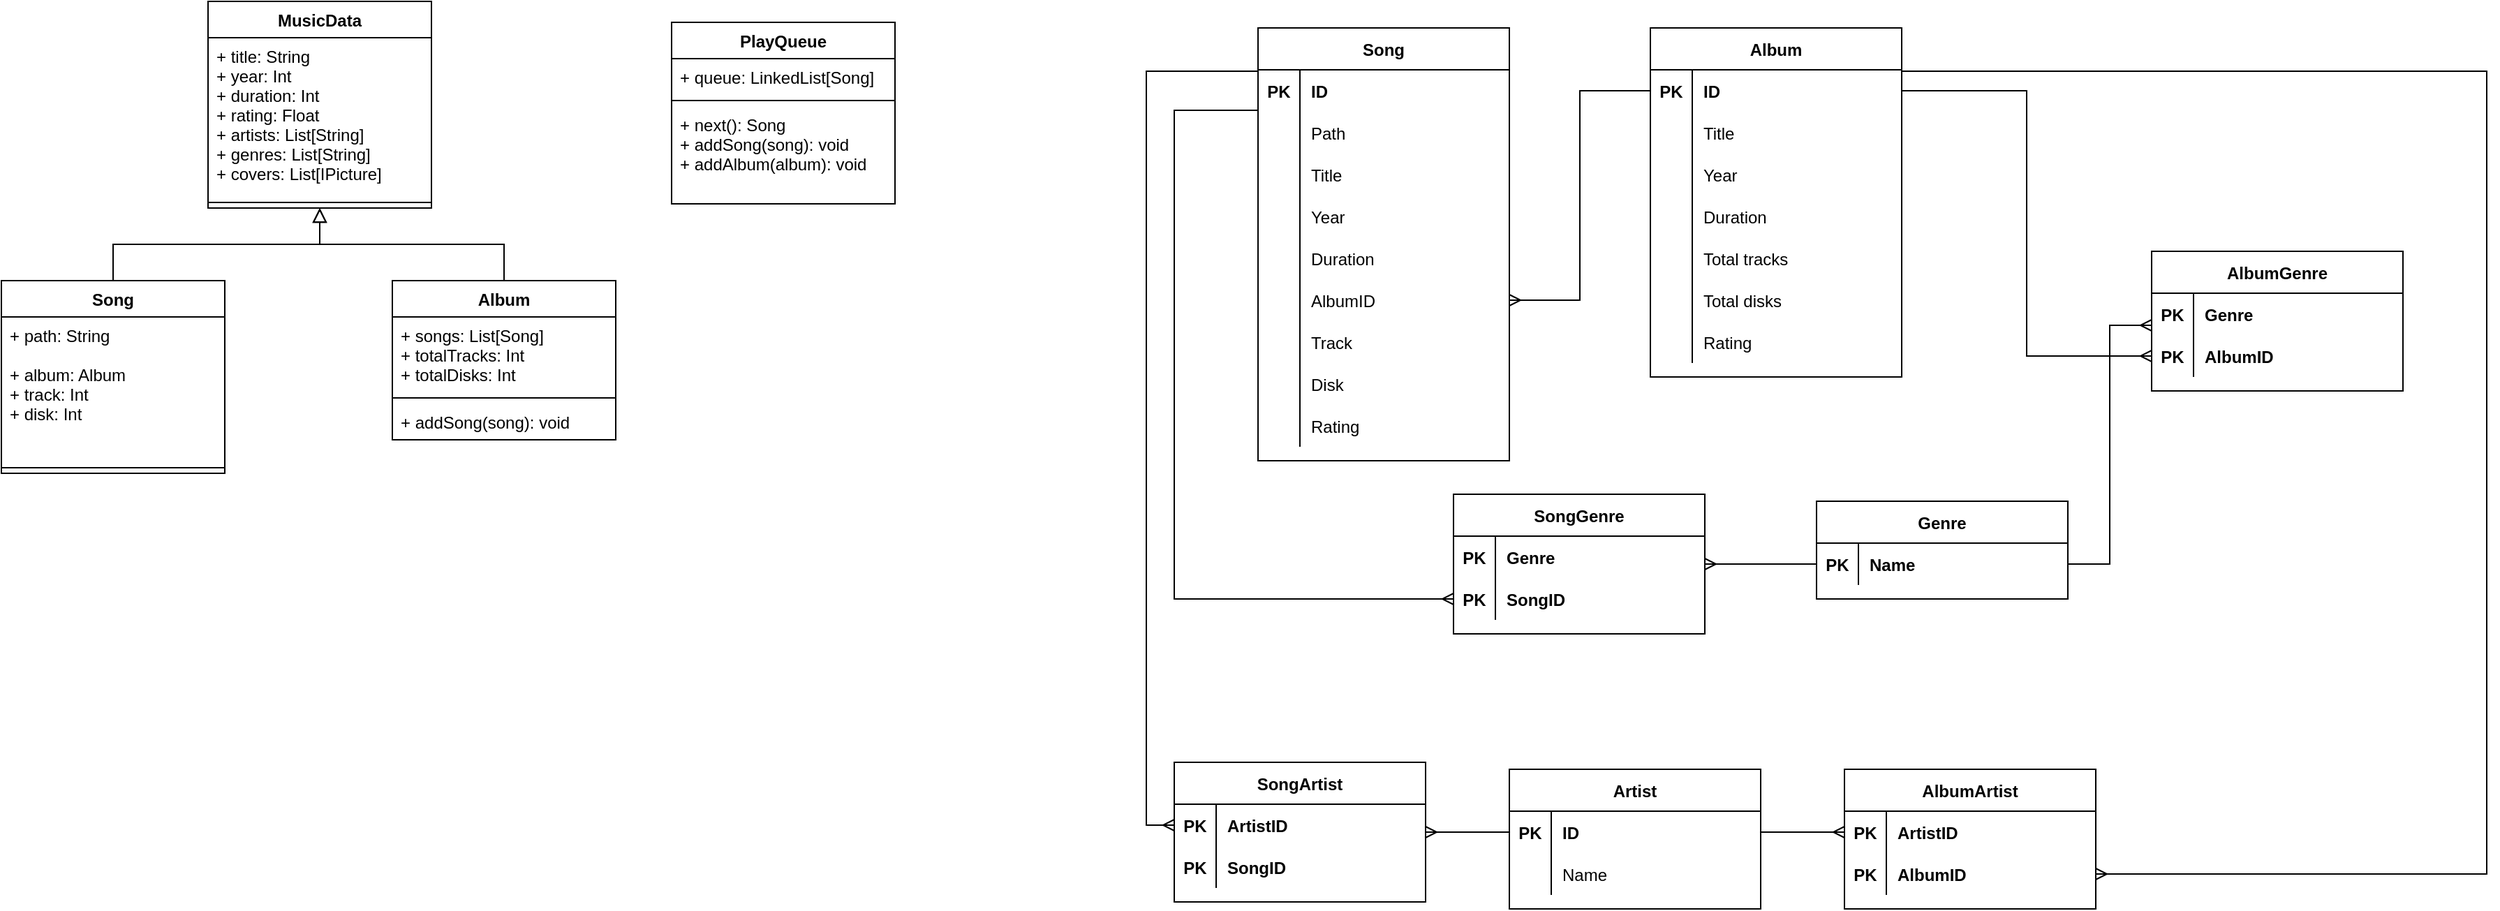 <mxfile version="14.1.2" type="device"><diagram id="M-5K6N8EwZZjR5BFxg5r" name="Page-1"><mxGraphModel dx="1038" dy="548" grid="1" gridSize="10" guides="1" tooltips="1" connect="1" arrows="1" fold="1" page="1" pageScale="1" pageWidth="827" pageHeight="1169" math="0" shadow="0"><root><mxCell id="0"/><mxCell id="1" parent="0"/><mxCell id="J_mb1UFaiDrBlGo9DqIq-51" style="edgeStyle=orthogonalEdgeStyle;rounded=0;orthogonalLoop=1;jettySize=auto;html=1;entryX=0.5;entryY=1;entryDx=0;entryDy=0;startSize=8;endArrow=block;endFill=0;endSize=8;strokeWidth=1;" parent="1" source="J_mb1UFaiDrBlGo9DqIq-1" target="J_mb1UFaiDrBlGo9DqIq-48" edge="1"><mxGeometry relative="1" as="geometry"/></mxCell><mxCell id="J_mb1UFaiDrBlGo9DqIq-52" style="edgeStyle=orthogonalEdgeStyle;rounded=0;orthogonalLoop=1;jettySize=auto;html=1;entryX=0.5;entryY=1;entryDx=0;entryDy=0;startSize=8;endArrow=block;endFill=0;endSize=8;strokeWidth=1;exitX=0.5;exitY=0;exitDx=0;exitDy=0;" parent="1" source="J_mb1UFaiDrBlGo9DqIq-44" target="J_mb1UFaiDrBlGo9DqIq-48" edge="1"><mxGeometry relative="1" as="geometry"/></mxCell><mxCell id="J_mb1UFaiDrBlGo9DqIq-48" value="MusicData" style="swimlane;fontStyle=1;align=center;verticalAlign=top;childLayout=stackLayout;horizontal=1;startSize=26;horizontalStack=0;resizeParent=1;resizeParentMax=0;resizeLast=0;collapsible=1;marginBottom=0;" parent="1" vertex="1"><mxGeometry x="168" y="10" width="160" height="148" as="geometry"/></mxCell><mxCell id="J_mb1UFaiDrBlGo9DqIq-49" value="+ title: String&#10;+ year: Int&#10;+ duration: Int&#10;+ rating: Float&#10;+ artists: List[String]&#10;+ genres: List[String]&#10;+ covers: List[IPicture]" style="text;strokeColor=none;fillColor=none;align=left;verticalAlign=top;spacingLeft=4;spacingRight=4;overflow=hidden;rotatable=0;points=[[0,0.5],[1,0.5]];portConstraint=eastwest;" parent="J_mb1UFaiDrBlGo9DqIq-48" vertex="1"><mxGeometry y="26" width="160" height="114" as="geometry"/></mxCell><mxCell id="J_mb1UFaiDrBlGo9DqIq-50" value="" style="line;strokeWidth=1;fillColor=none;align=left;verticalAlign=middle;spacingTop=-1;spacingLeft=3;spacingRight=3;rotatable=0;labelPosition=right;points=[];portConstraint=eastwest;" parent="J_mb1UFaiDrBlGo9DqIq-48" vertex="1"><mxGeometry y="140" width="160" height="8" as="geometry"/></mxCell><mxCell id="J_mb1UFaiDrBlGo9DqIq-1" value="Song" style="swimlane;fontStyle=1;align=center;verticalAlign=top;childLayout=stackLayout;horizontal=1;startSize=26;horizontalStack=0;resizeParent=1;resizeParentMax=0;resizeLast=0;collapsible=1;marginBottom=0;" parent="1" vertex="1"><mxGeometry x="20" y="210" width="160" height="138" as="geometry"/></mxCell><mxCell id="J_mb1UFaiDrBlGo9DqIq-2" value="+ path: String&#10;&#10;+ album: Album&#10;+ track: Int&#10;+ disk: Int" style="text;strokeColor=none;fillColor=none;align=left;verticalAlign=top;spacingLeft=4;spacingRight=4;overflow=hidden;rotatable=0;points=[[0,0.5],[1,0.5]];portConstraint=eastwest;" parent="J_mb1UFaiDrBlGo9DqIq-1" vertex="1"><mxGeometry y="26" width="160" height="104" as="geometry"/></mxCell><mxCell id="J_mb1UFaiDrBlGo9DqIq-3" value="" style="line;strokeWidth=1;fillColor=none;align=left;verticalAlign=middle;spacingTop=-1;spacingLeft=3;spacingRight=3;rotatable=0;labelPosition=right;points=[];portConstraint=eastwest;" parent="J_mb1UFaiDrBlGo9DqIq-1" vertex="1"><mxGeometry y="130" width="160" height="8" as="geometry"/></mxCell><mxCell id="J_mb1UFaiDrBlGo9DqIq-44" value="Album" style="swimlane;fontStyle=1;align=center;verticalAlign=top;childLayout=stackLayout;horizontal=1;startSize=26;horizontalStack=0;resizeParent=1;resizeParentMax=0;resizeLast=0;collapsible=1;marginBottom=0;" parent="1" vertex="1"><mxGeometry x="300" y="210" width="160" height="114" as="geometry"><mxRectangle x="298" y="200" width="70" height="26" as="alternateBounds"/></mxGeometry></mxCell><mxCell id="J_mb1UFaiDrBlGo9DqIq-45" value="+ songs: List[Song]&#10;+ totalTracks: Int&#10;+ totalDisks: Int" style="text;strokeColor=none;fillColor=none;align=left;verticalAlign=top;spacingLeft=4;spacingRight=4;overflow=hidden;rotatable=0;points=[[0,0.5],[1,0.5]];portConstraint=eastwest;" parent="J_mb1UFaiDrBlGo9DqIq-44" vertex="1"><mxGeometry y="26" width="160" height="54" as="geometry"/></mxCell><mxCell id="J_mb1UFaiDrBlGo9DqIq-46" value="" style="line;strokeWidth=1;fillColor=none;align=left;verticalAlign=middle;spacingTop=-1;spacingLeft=3;spacingRight=3;rotatable=0;labelPosition=right;points=[];portConstraint=eastwest;" parent="J_mb1UFaiDrBlGo9DqIq-44" vertex="1"><mxGeometry y="80" width="160" height="8" as="geometry"/></mxCell><mxCell id="J_mb1UFaiDrBlGo9DqIq-47" value="+ addSong(song): void" style="text;strokeColor=none;fillColor=none;align=left;verticalAlign=top;spacingLeft=4;spacingRight=4;overflow=hidden;rotatable=0;points=[[0,0.5],[1,0.5]];portConstraint=eastwest;" parent="J_mb1UFaiDrBlGo9DqIq-44" vertex="1"><mxGeometry y="88" width="160" height="26" as="geometry"/></mxCell><mxCell id="PSD-8YN0nownOAz0-olo-1" value="PlayQueue" style="swimlane;fontStyle=1;align=center;verticalAlign=top;childLayout=stackLayout;horizontal=1;startSize=26;horizontalStack=0;resizeParent=1;resizeParentMax=0;resizeLast=0;collapsible=1;marginBottom=0;" parent="1" vertex="1"><mxGeometry x="500" y="25" width="160" height="130" as="geometry"/></mxCell><mxCell id="PSD-8YN0nownOAz0-olo-2" value="+ queue: LinkedList[Song]" style="text;strokeColor=none;fillColor=none;align=left;verticalAlign=top;spacingLeft=4;spacingRight=4;overflow=hidden;rotatable=0;points=[[0,0.5],[1,0.5]];portConstraint=eastwest;" parent="PSD-8YN0nownOAz0-olo-1" vertex="1"><mxGeometry y="26" width="160" height="26" as="geometry"/></mxCell><mxCell id="PSD-8YN0nownOAz0-olo-3" value="" style="line;strokeWidth=1;fillColor=none;align=left;verticalAlign=middle;spacingTop=-1;spacingLeft=3;spacingRight=3;rotatable=0;labelPosition=right;points=[];portConstraint=eastwest;" parent="PSD-8YN0nownOAz0-olo-1" vertex="1"><mxGeometry y="52" width="160" height="8" as="geometry"/></mxCell><mxCell id="PSD-8YN0nownOAz0-olo-4" value="+ next(): Song&#10;+ addSong(song): void&#10;+ addAlbum(album): void" style="text;strokeColor=none;fillColor=none;align=left;verticalAlign=top;spacingLeft=4;spacingRight=4;overflow=hidden;rotatable=0;points=[[0,0.5],[1,0.5]];portConstraint=eastwest;" parent="PSD-8YN0nownOAz0-olo-1" vertex="1"><mxGeometry y="60" width="160" height="70" as="geometry"/></mxCell><mxCell id="5cG-yV8N0I7cjj_1LuSU-1" value="Song" style="shape=table;startSize=30;container=1;collapsible=1;childLayout=tableLayout;fixedRows=1;rowLines=0;fontStyle=1;align=center;resizeLast=1;" parent="1" vertex="1"><mxGeometry x="920" y="29" width="180" height="310" as="geometry"/></mxCell><mxCell id="5cG-yV8N0I7cjj_1LuSU-89" style="shape=partialRectangle;collapsible=0;dropTarget=0;pointerEvents=0;fillColor=none;top=0;left=0;bottom=0;right=0;points=[[0,0.5],[1,0.5]];portConstraint=eastwest;" parent="5cG-yV8N0I7cjj_1LuSU-1" vertex="1"><mxGeometry y="30" width="180" height="30" as="geometry"/></mxCell><mxCell id="5cG-yV8N0I7cjj_1LuSU-90" value="PK" style="shape=partialRectangle;connectable=0;fillColor=none;top=0;left=0;bottom=0;right=0;editable=1;overflow=hidden;fontStyle=1" parent="5cG-yV8N0I7cjj_1LuSU-89" vertex="1"><mxGeometry width="30" height="30" as="geometry"/></mxCell><mxCell id="5cG-yV8N0I7cjj_1LuSU-91" value="ID" style="shape=partialRectangle;connectable=0;fillColor=none;top=0;left=0;bottom=0;right=0;align=left;spacingLeft=6;overflow=hidden;fontStyle=1" parent="5cG-yV8N0I7cjj_1LuSU-89" vertex="1"><mxGeometry x="30" width="150" height="30" as="geometry"/></mxCell><mxCell id="5cG-yV8N0I7cjj_1LuSU-86" style="shape=partialRectangle;collapsible=0;dropTarget=0;pointerEvents=0;fillColor=none;top=0;left=0;bottom=0;right=0;points=[[0,0.5],[1,0.5]];portConstraint=eastwest;" parent="5cG-yV8N0I7cjj_1LuSU-1" vertex="1"><mxGeometry y="60" width="180" height="30" as="geometry"/></mxCell><mxCell id="5cG-yV8N0I7cjj_1LuSU-87" style="shape=partialRectangle;connectable=0;fillColor=none;top=0;left=0;bottom=0;right=0;editable=1;overflow=hidden;" parent="5cG-yV8N0I7cjj_1LuSU-86" vertex="1"><mxGeometry width="30" height="30" as="geometry"/></mxCell><mxCell id="5cG-yV8N0I7cjj_1LuSU-88" value="Path" style="shape=partialRectangle;connectable=0;fillColor=none;top=0;left=0;bottom=0;right=0;align=left;spacingLeft=6;overflow=hidden;" parent="5cG-yV8N0I7cjj_1LuSU-86" vertex="1"><mxGeometry x="30" width="150" height="30" as="geometry"/></mxCell><mxCell id="5cG-yV8N0I7cjj_1LuSU-5" value="" style="shape=partialRectangle;collapsible=0;dropTarget=0;pointerEvents=0;fillColor=none;top=0;left=0;bottom=0;right=0;points=[[0,0.5],[1,0.5]];portConstraint=eastwest;" parent="5cG-yV8N0I7cjj_1LuSU-1" vertex="1"><mxGeometry y="90" width="180" height="30" as="geometry"/></mxCell><mxCell id="5cG-yV8N0I7cjj_1LuSU-6" value="" style="shape=partialRectangle;connectable=0;fillColor=none;top=0;left=0;bottom=0;right=0;editable=1;overflow=hidden;" parent="5cG-yV8N0I7cjj_1LuSU-5" vertex="1"><mxGeometry width="30" height="30" as="geometry"/></mxCell><mxCell id="5cG-yV8N0I7cjj_1LuSU-7" value="Title" style="shape=partialRectangle;connectable=0;fillColor=none;top=0;left=0;bottom=0;right=0;align=left;spacingLeft=6;overflow=hidden;" parent="5cG-yV8N0I7cjj_1LuSU-5" vertex="1"><mxGeometry x="30" width="150" height="30" as="geometry"/></mxCell><mxCell id="5cG-yV8N0I7cjj_1LuSU-8" value="" style="shape=partialRectangle;collapsible=0;dropTarget=0;pointerEvents=0;fillColor=none;top=0;left=0;bottom=0;right=0;points=[[0,0.5],[1,0.5]];portConstraint=eastwest;" parent="5cG-yV8N0I7cjj_1LuSU-1" vertex="1"><mxGeometry y="120" width="180" height="30" as="geometry"/></mxCell><mxCell id="5cG-yV8N0I7cjj_1LuSU-9" value="" style="shape=partialRectangle;connectable=0;fillColor=none;top=0;left=0;bottom=0;right=0;editable=1;overflow=hidden;" parent="5cG-yV8N0I7cjj_1LuSU-8" vertex="1"><mxGeometry width="30" height="30" as="geometry"/></mxCell><mxCell id="5cG-yV8N0I7cjj_1LuSU-10" value="Year" style="shape=partialRectangle;connectable=0;fillColor=none;top=0;left=0;bottom=0;right=0;align=left;spacingLeft=6;overflow=hidden;" parent="5cG-yV8N0I7cjj_1LuSU-8" vertex="1"><mxGeometry x="30" width="150" height="30" as="geometry"/></mxCell><mxCell id="5cG-yV8N0I7cjj_1LuSU-11" value="" style="shape=partialRectangle;collapsible=0;dropTarget=0;pointerEvents=0;fillColor=none;top=0;left=0;bottom=0;right=0;points=[[0,0.5],[1,0.5]];portConstraint=eastwest;" parent="5cG-yV8N0I7cjj_1LuSU-1" vertex="1"><mxGeometry y="150" width="180" height="30" as="geometry"/></mxCell><mxCell id="5cG-yV8N0I7cjj_1LuSU-12" value="" style="shape=partialRectangle;connectable=0;fillColor=none;top=0;left=0;bottom=0;right=0;editable=1;overflow=hidden;" parent="5cG-yV8N0I7cjj_1LuSU-11" vertex="1"><mxGeometry width="30" height="30" as="geometry"/></mxCell><mxCell id="5cG-yV8N0I7cjj_1LuSU-13" value="Duration" style="shape=partialRectangle;connectable=0;fillColor=none;top=0;left=0;bottom=0;right=0;align=left;spacingLeft=6;overflow=hidden;" parent="5cG-yV8N0I7cjj_1LuSU-11" vertex="1"><mxGeometry x="30" width="150" height="30" as="geometry"/></mxCell><mxCell id="5cG-yV8N0I7cjj_1LuSU-26" style="shape=partialRectangle;collapsible=0;dropTarget=0;pointerEvents=0;fillColor=none;top=0;left=0;bottom=0;right=0;points=[[0,0.5],[1,0.5]];portConstraint=eastwest;" parent="5cG-yV8N0I7cjj_1LuSU-1" vertex="1"><mxGeometry y="180" width="180" height="30" as="geometry"/></mxCell><mxCell id="5cG-yV8N0I7cjj_1LuSU-27" value="" style="shape=partialRectangle;connectable=0;fillColor=none;top=0;left=0;bottom=0;right=0;editable=1;overflow=hidden;" parent="5cG-yV8N0I7cjj_1LuSU-26" vertex="1"><mxGeometry width="30" height="30" as="geometry"/></mxCell><mxCell id="5cG-yV8N0I7cjj_1LuSU-28" value="AlbumID" style="shape=partialRectangle;connectable=0;fillColor=none;top=0;left=0;bottom=0;right=0;align=left;spacingLeft=6;overflow=hidden;" parent="5cG-yV8N0I7cjj_1LuSU-26" vertex="1"><mxGeometry x="30" width="150" height="30" as="geometry"/></mxCell><mxCell id="5cG-yV8N0I7cjj_1LuSU-23" style="shape=partialRectangle;collapsible=0;dropTarget=0;pointerEvents=0;fillColor=none;top=0;left=0;bottom=0;right=0;points=[[0,0.5],[1,0.5]];portConstraint=eastwest;" parent="5cG-yV8N0I7cjj_1LuSU-1" vertex="1"><mxGeometry y="210" width="180" height="30" as="geometry"/></mxCell><mxCell id="5cG-yV8N0I7cjj_1LuSU-24" style="shape=partialRectangle;connectable=0;fillColor=none;top=0;left=0;bottom=0;right=0;editable=1;overflow=hidden;" parent="5cG-yV8N0I7cjj_1LuSU-23" vertex="1"><mxGeometry width="30" height="30" as="geometry"/></mxCell><mxCell id="5cG-yV8N0I7cjj_1LuSU-25" value="Track" style="shape=partialRectangle;connectable=0;fillColor=none;top=0;left=0;bottom=0;right=0;align=left;spacingLeft=6;overflow=hidden;" parent="5cG-yV8N0I7cjj_1LuSU-23" vertex="1"><mxGeometry x="30" width="150" height="30" as="geometry"/></mxCell><mxCell id="5cG-yV8N0I7cjj_1LuSU-20" style="shape=partialRectangle;collapsible=0;dropTarget=0;pointerEvents=0;fillColor=none;top=0;left=0;bottom=0;right=0;points=[[0,0.5],[1,0.5]];portConstraint=eastwest;" parent="5cG-yV8N0I7cjj_1LuSU-1" vertex="1"><mxGeometry y="240" width="180" height="30" as="geometry"/></mxCell><mxCell id="5cG-yV8N0I7cjj_1LuSU-21" style="shape=partialRectangle;connectable=0;fillColor=none;top=0;left=0;bottom=0;right=0;editable=1;overflow=hidden;" parent="5cG-yV8N0I7cjj_1LuSU-20" vertex="1"><mxGeometry width="30" height="30" as="geometry"/></mxCell><mxCell id="5cG-yV8N0I7cjj_1LuSU-22" value="Disk" style="shape=partialRectangle;connectable=0;fillColor=none;top=0;left=0;bottom=0;right=0;align=left;spacingLeft=6;overflow=hidden;" parent="5cG-yV8N0I7cjj_1LuSU-20" vertex="1"><mxGeometry x="30" width="150" height="30" as="geometry"/></mxCell><mxCell id="HSwWwZtKhQmWSLxIW3Sr-57" style="shape=partialRectangle;collapsible=0;dropTarget=0;pointerEvents=0;fillColor=none;top=0;left=0;bottom=0;right=0;points=[[0,0.5],[1,0.5]];portConstraint=eastwest;" parent="5cG-yV8N0I7cjj_1LuSU-1" vertex="1"><mxGeometry y="270" width="180" height="30" as="geometry"/></mxCell><mxCell id="HSwWwZtKhQmWSLxIW3Sr-58" style="shape=partialRectangle;connectable=0;fillColor=none;top=0;left=0;bottom=0;right=0;editable=1;overflow=hidden;" parent="HSwWwZtKhQmWSLxIW3Sr-57" vertex="1"><mxGeometry width="30" height="30" as="geometry"/></mxCell><mxCell id="HSwWwZtKhQmWSLxIW3Sr-59" value="Rating" style="shape=partialRectangle;connectable=0;fillColor=none;top=0;left=0;bottom=0;right=0;align=left;spacingLeft=6;overflow=hidden;" parent="HSwWwZtKhQmWSLxIW3Sr-57" vertex="1"><mxGeometry x="30" width="150" height="30" as="geometry"/></mxCell><mxCell id="5cG-yV8N0I7cjj_1LuSU-51" value="Album" style="shape=table;startSize=30;container=1;collapsible=1;childLayout=tableLayout;fixedRows=1;rowLines=0;fontStyle=1;align=center;resizeLast=1;" parent="1" vertex="1"><mxGeometry x="1201" y="29" width="180" height="250" as="geometry"/></mxCell><mxCell id="5cG-yV8N0I7cjj_1LuSU-82" style="shape=partialRectangle;collapsible=0;dropTarget=0;pointerEvents=0;fillColor=none;top=0;left=0;bottom=0;right=0;points=[[0,0.5],[1,0.5]];portConstraint=eastwest;" parent="5cG-yV8N0I7cjj_1LuSU-51" vertex="1"><mxGeometry y="30" width="180" height="30" as="geometry"/></mxCell><mxCell id="5cG-yV8N0I7cjj_1LuSU-83" value="PK" style="shape=partialRectangle;connectable=0;fillColor=none;top=0;left=0;bottom=0;right=0;editable=1;overflow=hidden;fontStyle=1" parent="5cG-yV8N0I7cjj_1LuSU-82" vertex="1"><mxGeometry width="30" height="30" as="geometry"/></mxCell><mxCell id="5cG-yV8N0I7cjj_1LuSU-84" value="ID" style="shape=partialRectangle;connectable=0;top=0;left=0;bottom=0;right=0;align=left;spacingLeft=6;overflow=hidden;fontStyle=1;fillColor=none;" parent="5cG-yV8N0I7cjj_1LuSU-82" vertex="1"><mxGeometry x="30" width="150" height="30" as="geometry"/></mxCell><mxCell id="5cG-yV8N0I7cjj_1LuSU-58" value="" style="shape=partialRectangle;collapsible=0;dropTarget=0;pointerEvents=0;fillColor=none;top=0;left=0;bottom=0;right=0;points=[[0,0.5],[1,0.5]];portConstraint=eastwest;" parent="5cG-yV8N0I7cjj_1LuSU-51" vertex="1"><mxGeometry y="60" width="180" height="30" as="geometry"/></mxCell><mxCell id="5cG-yV8N0I7cjj_1LuSU-59" value="" style="shape=partialRectangle;connectable=0;fillColor=none;top=0;left=0;bottom=0;right=0;editable=1;overflow=hidden;fontStyle=1" parent="5cG-yV8N0I7cjj_1LuSU-58" vertex="1"><mxGeometry width="30" height="30" as="geometry"/></mxCell><mxCell id="5cG-yV8N0I7cjj_1LuSU-60" value="Title" style="shape=partialRectangle;connectable=0;fillColor=none;top=0;left=0;bottom=0;right=0;align=left;spacingLeft=6;overflow=hidden;fontStyle=0" parent="5cG-yV8N0I7cjj_1LuSU-58" vertex="1"><mxGeometry x="30" width="150" height="30" as="geometry"/></mxCell><mxCell id="5cG-yV8N0I7cjj_1LuSU-61" value="" style="shape=partialRectangle;collapsible=0;dropTarget=0;pointerEvents=0;fillColor=none;top=0;left=0;bottom=0;right=0;points=[[0,0.5],[1,0.5]];portConstraint=eastwest;" parent="5cG-yV8N0I7cjj_1LuSU-51" vertex="1"><mxGeometry y="90" width="180" height="30" as="geometry"/></mxCell><mxCell id="5cG-yV8N0I7cjj_1LuSU-62" value="" style="shape=partialRectangle;connectable=0;fillColor=none;top=0;left=0;bottom=0;right=0;editable=1;overflow=hidden;fontStyle=0" parent="5cG-yV8N0I7cjj_1LuSU-61" vertex="1"><mxGeometry width="30" height="30" as="geometry"/></mxCell><mxCell id="5cG-yV8N0I7cjj_1LuSU-63" value="Year" style="shape=partialRectangle;connectable=0;fillColor=none;top=0;left=0;bottom=0;right=0;align=left;spacingLeft=6;overflow=hidden;fontStyle=0" parent="5cG-yV8N0I7cjj_1LuSU-61" vertex="1"><mxGeometry x="30" width="150" height="30" as="geometry"/></mxCell><mxCell id="5cG-yV8N0I7cjj_1LuSU-64" style="shape=partialRectangle;collapsible=0;dropTarget=0;pointerEvents=0;fillColor=none;top=0;left=0;bottom=0;right=0;points=[[0,0.5],[1,0.5]];portConstraint=eastwest;" parent="5cG-yV8N0I7cjj_1LuSU-51" vertex="1"><mxGeometry y="120" width="180" height="30" as="geometry"/></mxCell><mxCell id="5cG-yV8N0I7cjj_1LuSU-65" value="" style="shape=partialRectangle;connectable=0;fillColor=none;top=0;left=0;bottom=0;right=0;editable=1;overflow=hidden;" parent="5cG-yV8N0I7cjj_1LuSU-64" vertex="1"><mxGeometry width="30" height="30" as="geometry"/></mxCell><mxCell id="5cG-yV8N0I7cjj_1LuSU-66" value="Duration" style="shape=partialRectangle;connectable=0;fillColor=none;top=0;left=0;bottom=0;right=0;align=left;spacingLeft=6;overflow=hidden;" parent="5cG-yV8N0I7cjj_1LuSU-64" vertex="1"><mxGeometry x="30" width="150" height="30" as="geometry"/></mxCell><mxCell id="5cG-yV8N0I7cjj_1LuSU-76" style="shape=partialRectangle;collapsible=0;dropTarget=0;pointerEvents=0;fillColor=none;top=0;left=0;bottom=0;right=0;points=[[0,0.5],[1,0.5]];portConstraint=eastwest;" parent="5cG-yV8N0I7cjj_1LuSU-51" vertex="1"><mxGeometry y="150" width="180" height="30" as="geometry"/></mxCell><mxCell id="5cG-yV8N0I7cjj_1LuSU-77" style="shape=partialRectangle;connectable=0;fillColor=none;top=0;left=0;bottom=0;right=0;editable=1;overflow=hidden;" parent="5cG-yV8N0I7cjj_1LuSU-76" vertex="1"><mxGeometry width="30" height="30" as="geometry"/></mxCell><mxCell id="5cG-yV8N0I7cjj_1LuSU-78" value="Total tracks" style="shape=partialRectangle;connectable=0;fillColor=none;top=0;left=0;bottom=0;right=0;align=left;spacingLeft=6;overflow=hidden;" parent="5cG-yV8N0I7cjj_1LuSU-76" vertex="1"><mxGeometry x="30" width="150" height="30" as="geometry"/></mxCell><mxCell id="5cG-yV8N0I7cjj_1LuSU-79" style="shape=partialRectangle;collapsible=0;dropTarget=0;pointerEvents=0;fillColor=none;top=0;left=0;bottom=0;right=0;points=[[0,0.5],[1,0.5]];portConstraint=eastwest;" parent="5cG-yV8N0I7cjj_1LuSU-51" vertex="1"><mxGeometry y="180" width="180" height="30" as="geometry"/></mxCell><mxCell id="5cG-yV8N0I7cjj_1LuSU-80" style="shape=partialRectangle;connectable=0;fillColor=none;top=0;left=0;bottom=0;right=0;editable=1;overflow=hidden;" parent="5cG-yV8N0I7cjj_1LuSU-79" vertex="1"><mxGeometry width="30" height="30" as="geometry"/></mxCell><mxCell id="5cG-yV8N0I7cjj_1LuSU-81" value="Total disks" style="shape=partialRectangle;connectable=0;fillColor=none;top=0;left=0;bottom=0;right=0;align=left;spacingLeft=6;overflow=hidden;" parent="5cG-yV8N0I7cjj_1LuSU-79" vertex="1"><mxGeometry x="30" width="150" height="30" as="geometry"/></mxCell><mxCell id="HSwWwZtKhQmWSLxIW3Sr-60" style="shape=partialRectangle;collapsible=0;dropTarget=0;pointerEvents=0;fillColor=none;top=0;left=0;bottom=0;right=0;points=[[0,0.5],[1,0.5]];portConstraint=eastwest;" parent="5cG-yV8N0I7cjj_1LuSU-51" vertex="1"><mxGeometry y="210" width="180" height="30" as="geometry"/></mxCell><mxCell id="HSwWwZtKhQmWSLxIW3Sr-61" style="shape=partialRectangle;connectable=0;fillColor=none;top=0;left=0;bottom=0;right=0;editable=1;overflow=hidden;" parent="HSwWwZtKhQmWSLxIW3Sr-60" vertex="1"><mxGeometry width="30" height="30" as="geometry"/></mxCell><mxCell id="HSwWwZtKhQmWSLxIW3Sr-62" value="Rating" style="shape=partialRectangle;connectable=0;fillColor=none;top=0;left=0;bottom=0;right=0;align=left;spacingLeft=6;overflow=hidden;" parent="HSwWwZtKhQmWSLxIW3Sr-60" vertex="1"><mxGeometry x="30" width="150" height="30" as="geometry"/></mxCell><mxCell id="5cG-yV8N0I7cjj_1LuSU-85" style="edgeStyle=orthogonalEdgeStyle;rounded=0;orthogonalLoop=1;jettySize=auto;html=1;entryX=0;entryY=0.5;entryDx=0;entryDy=0;endArrow=none;endFill=0;startArrow=ERmany;startFill=0;" parent="1" source="5cG-yV8N0I7cjj_1LuSU-26" target="5cG-yV8N0I7cjj_1LuSU-82" edge="1"><mxGeometry relative="1" as="geometry"/></mxCell><mxCell id="5cG-yV8N0I7cjj_1LuSU-117" value="Genre" style="shape=table;startSize=30;container=1;collapsible=1;childLayout=tableLayout;fixedRows=1;rowLines=0;fontStyle=1;align=center;resizeLast=1;" parent="1" vertex="1"><mxGeometry x="1320" y="368" width="180" height="70" as="geometry"/></mxCell><mxCell id="5cG-yV8N0I7cjj_1LuSU-118" style="shape=partialRectangle;collapsible=0;dropTarget=0;pointerEvents=0;fillColor=none;top=0;left=0;bottom=0;right=0;points=[[0,0.5],[1,0.5]];portConstraint=eastwest;" parent="5cG-yV8N0I7cjj_1LuSU-117" vertex="1"><mxGeometry y="30" width="180" height="30" as="geometry"/></mxCell><mxCell id="5cG-yV8N0I7cjj_1LuSU-119" value="PK" style="shape=partialRectangle;connectable=0;fillColor=none;top=0;left=0;bottom=0;right=0;editable=1;overflow=hidden;fontStyle=1" parent="5cG-yV8N0I7cjj_1LuSU-118" vertex="1"><mxGeometry width="30" height="30" as="geometry"/></mxCell><mxCell id="5cG-yV8N0I7cjj_1LuSU-120" value="Name" style="shape=partialRectangle;connectable=0;fillColor=none;top=0;left=0;bottom=0;right=0;align=left;spacingLeft=6;overflow=hidden;fontStyle=1" parent="5cG-yV8N0I7cjj_1LuSU-118" vertex="1"><mxGeometry x="30" width="150" height="30" as="geometry"/></mxCell><mxCell id="5cG-yV8N0I7cjj_1LuSU-149" style="edgeStyle=orthogonalEdgeStyle;rounded=0;orthogonalLoop=1;jettySize=auto;html=1;endArrow=none;endFill=0;startArrow=ERmany;startFill=0;" parent="1" source="5cG-yV8N0I7cjj_1LuSU-142" target="5cG-yV8N0I7cjj_1LuSU-118" edge="1"><mxGeometry relative="1" as="geometry"/></mxCell><mxCell id="5cG-yV8N0I7cjj_1LuSU-142" value="SongGenre" style="shape=table;startSize=30;container=1;collapsible=1;childLayout=tableLayout;fixedRows=1;rowLines=0;fontStyle=1;align=center;resizeLast=1;" parent="1" vertex="1"><mxGeometry x="1060" y="363" width="180" height="100" as="geometry"/></mxCell><mxCell id="5cG-yV8N0I7cjj_1LuSU-143" style="shape=partialRectangle;collapsible=0;dropTarget=0;pointerEvents=0;fillColor=none;top=0;left=0;bottom=0;right=0;points=[[0,0.5],[1,0.5]];portConstraint=eastwest;" parent="5cG-yV8N0I7cjj_1LuSU-142" vertex="1"><mxGeometry y="30" width="180" height="30" as="geometry"/></mxCell><mxCell id="5cG-yV8N0I7cjj_1LuSU-144" value="PK" style="shape=partialRectangle;connectable=0;fillColor=none;top=0;left=0;bottom=0;right=0;editable=1;overflow=hidden;fontStyle=1" parent="5cG-yV8N0I7cjj_1LuSU-143" vertex="1"><mxGeometry width="30" height="30" as="geometry"/></mxCell><mxCell id="5cG-yV8N0I7cjj_1LuSU-145" value="Genre" style="shape=partialRectangle;connectable=0;fillColor=none;top=0;left=0;bottom=0;right=0;align=left;spacingLeft=6;overflow=hidden;fontStyle=1" parent="5cG-yV8N0I7cjj_1LuSU-143" vertex="1"><mxGeometry x="30" width="150" height="30" as="geometry"/></mxCell><mxCell id="5cG-yV8N0I7cjj_1LuSU-146" style="shape=partialRectangle;collapsible=0;dropTarget=0;pointerEvents=0;fillColor=none;top=0;left=0;bottom=0;right=0;points=[[0,0.5],[1,0.5]];portConstraint=eastwest;" parent="5cG-yV8N0I7cjj_1LuSU-142" vertex="1"><mxGeometry y="60" width="180" height="30" as="geometry"/></mxCell><mxCell id="5cG-yV8N0I7cjj_1LuSU-147" value="PK" style="shape=partialRectangle;connectable=0;fillColor=none;top=0;left=0;bottom=0;right=0;editable=1;overflow=hidden;fontStyle=1" parent="5cG-yV8N0I7cjj_1LuSU-146" vertex="1"><mxGeometry width="30" height="30" as="geometry"/></mxCell><mxCell id="5cG-yV8N0I7cjj_1LuSU-148" value="SongID" style="shape=partialRectangle;connectable=0;fillColor=none;top=0;left=0;bottom=0;right=0;align=left;spacingLeft=6;overflow=hidden;fontStyle=1" parent="5cG-yV8N0I7cjj_1LuSU-146" vertex="1"><mxGeometry x="30" width="150" height="30" as="geometry"/></mxCell><mxCell id="5cG-yV8N0I7cjj_1LuSU-150" style="edgeStyle=orthogonalEdgeStyle;rounded=0;orthogonalLoop=1;jettySize=auto;html=1;entryX=0;entryY=0.5;entryDx=0;entryDy=0;startArrow=ERmany;startFill=0;endArrow=none;endFill=0;" parent="1" source="5cG-yV8N0I7cjj_1LuSU-146" edge="1"><mxGeometry relative="1" as="geometry"><Array as="points"><mxPoint x="860" y="438"/><mxPoint x="860" y="88"/></Array><mxPoint x="920" y="88" as="targetPoint"/></mxGeometry></mxCell><mxCell id="HSwWwZtKhQmWSLxIW3Sr-9" style="edgeStyle=orthogonalEdgeStyle;rounded=0;orthogonalLoop=1;jettySize=auto;html=1;entryX=1;entryY=0.5;entryDx=0;entryDy=0;endArrow=none;endFill=0;startArrow=ERmany;startFill=0;" parent="1" target="5cG-yV8N0I7cjj_1LuSU-118" edge="1"><mxGeometry relative="1" as="geometry"><mxPoint x="1560" y="242" as="sourcePoint"/><Array as="points"><mxPoint x="1530" y="242"/><mxPoint x="1530" y="413"/></Array></mxGeometry></mxCell><mxCell id="HSwWwZtKhQmWSLxIW3Sr-1" value="AlbumGenre" style="shape=table;startSize=30;container=1;collapsible=1;childLayout=tableLayout;fixedRows=1;rowLines=0;fontStyle=1;align=center;resizeLast=1;" parent="1" vertex="1"><mxGeometry x="1560" y="189" width="180" height="100" as="geometry"/></mxCell><mxCell id="HSwWwZtKhQmWSLxIW3Sr-2" style="shape=partialRectangle;collapsible=0;dropTarget=0;pointerEvents=0;fillColor=none;top=0;left=0;bottom=0;right=0;points=[[0,0.5],[1,0.5]];portConstraint=eastwest;" parent="HSwWwZtKhQmWSLxIW3Sr-1" vertex="1"><mxGeometry y="30" width="180" height="30" as="geometry"/></mxCell><mxCell id="HSwWwZtKhQmWSLxIW3Sr-3" value="PK" style="shape=partialRectangle;connectable=0;fillColor=none;top=0;left=0;bottom=0;right=0;editable=1;overflow=hidden;fontStyle=1" parent="HSwWwZtKhQmWSLxIW3Sr-2" vertex="1"><mxGeometry width="30" height="30" as="geometry"/></mxCell><mxCell id="HSwWwZtKhQmWSLxIW3Sr-4" value="Genre" style="shape=partialRectangle;connectable=0;fillColor=none;top=0;left=0;bottom=0;right=0;align=left;spacingLeft=6;overflow=hidden;fontStyle=1" parent="HSwWwZtKhQmWSLxIW3Sr-2" vertex="1"><mxGeometry x="30" width="150" height="30" as="geometry"/></mxCell><mxCell id="HSwWwZtKhQmWSLxIW3Sr-5" style="shape=partialRectangle;collapsible=0;dropTarget=0;pointerEvents=0;fillColor=none;top=0;left=0;bottom=0;right=0;points=[[0,0.5],[1,0.5]];portConstraint=eastwest;" parent="HSwWwZtKhQmWSLxIW3Sr-1" vertex="1"><mxGeometry y="60" width="180" height="30" as="geometry"/></mxCell><mxCell id="HSwWwZtKhQmWSLxIW3Sr-6" value="PK" style="shape=partialRectangle;connectable=0;fillColor=none;top=0;left=0;bottom=0;right=0;editable=1;overflow=hidden;fontStyle=1" parent="HSwWwZtKhQmWSLxIW3Sr-5" vertex="1"><mxGeometry width="30" height="30" as="geometry"/></mxCell><mxCell id="HSwWwZtKhQmWSLxIW3Sr-7" value="AlbumID" style="shape=partialRectangle;connectable=0;fillColor=none;top=0;left=0;bottom=0;right=0;align=left;spacingLeft=6;overflow=hidden;fontStyle=1" parent="HSwWwZtKhQmWSLxIW3Sr-5" vertex="1"><mxGeometry x="30" width="150" height="30" as="geometry"/></mxCell><mxCell id="HSwWwZtKhQmWSLxIW3Sr-10" style="edgeStyle=orthogonalEdgeStyle;rounded=0;orthogonalLoop=1;jettySize=auto;html=1;startArrow=ERmany;startFill=0;endArrow=none;endFill=0;entryX=1;entryY=0.5;entryDx=0;entryDy=0;" parent="1" source="HSwWwZtKhQmWSLxIW3Sr-5" target="5cG-yV8N0I7cjj_1LuSU-82" edge="1"><mxGeometry relative="1" as="geometry"><mxPoint x="1500" y="30" as="targetPoint"/></mxGeometry></mxCell><mxCell id="HSwWwZtKhQmWSLxIW3Sr-25" style="edgeStyle=orthogonalEdgeStyle;rounded=0;orthogonalLoop=1;jettySize=auto;html=1;entryX=0;entryY=0.5;entryDx=0;entryDy=0;startArrow=ERmany;startFill=0;endArrow=none;endFill=0;" parent="1" source="HSwWwZtKhQmWSLxIW3Sr-11" target="HSwWwZtKhQmWSLxIW3Sr-19" edge="1"><mxGeometry relative="1" as="geometry"/></mxCell><mxCell id="HSwWwZtKhQmWSLxIW3Sr-11" value="SongArtist" style="shape=table;startSize=30;container=1;collapsible=1;childLayout=tableLayout;fixedRows=1;rowLines=0;fontStyle=1;align=center;resizeLast=1;" parent="1" vertex="1"><mxGeometry x="860" y="555" width="180" height="100" as="geometry"/></mxCell><mxCell id="HSwWwZtKhQmWSLxIW3Sr-12" style="shape=partialRectangle;collapsible=0;dropTarget=0;pointerEvents=0;fillColor=none;top=0;left=0;bottom=0;right=0;points=[[0,0.5],[1,0.5]];portConstraint=eastwest;" parent="HSwWwZtKhQmWSLxIW3Sr-11" vertex="1"><mxGeometry y="30" width="180" height="30" as="geometry"/></mxCell><mxCell id="HSwWwZtKhQmWSLxIW3Sr-13" value="PK" style="shape=partialRectangle;connectable=0;fillColor=none;top=0;left=0;bottom=0;right=0;editable=1;overflow=hidden;fontStyle=1" parent="HSwWwZtKhQmWSLxIW3Sr-12" vertex="1"><mxGeometry width="30" height="30" as="geometry"/></mxCell><mxCell id="HSwWwZtKhQmWSLxIW3Sr-14" value="ArtistID" style="shape=partialRectangle;connectable=0;fillColor=none;top=0;left=0;bottom=0;right=0;align=left;spacingLeft=6;overflow=hidden;fontStyle=1" parent="HSwWwZtKhQmWSLxIW3Sr-12" vertex="1"><mxGeometry x="30" width="150" height="30" as="geometry"/></mxCell><mxCell id="HSwWwZtKhQmWSLxIW3Sr-15" style="shape=partialRectangle;collapsible=0;dropTarget=0;pointerEvents=0;fillColor=none;top=0;left=0;bottom=0;right=0;points=[[0,0.5],[1,0.5]];portConstraint=eastwest;" parent="HSwWwZtKhQmWSLxIW3Sr-11" vertex="1"><mxGeometry y="60" width="180" height="30" as="geometry"/></mxCell><mxCell id="HSwWwZtKhQmWSLxIW3Sr-16" value="PK" style="shape=partialRectangle;connectable=0;fillColor=none;top=0;left=0;bottom=0;right=0;editable=1;overflow=hidden;fontStyle=1" parent="HSwWwZtKhQmWSLxIW3Sr-15" vertex="1"><mxGeometry width="30" height="30" as="geometry"/></mxCell><mxCell id="HSwWwZtKhQmWSLxIW3Sr-17" value="SongID" style="shape=partialRectangle;connectable=0;fillColor=none;top=0;left=0;bottom=0;right=0;align=left;spacingLeft=6;overflow=hidden;fontStyle=1" parent="HSwWwZtKhQmWSLxIW3Sr-15" vertex="1"><mxGeometry x="30" width="150" height="30" as="geometry"/></mxCell><mxCell id="HSwWwZtKhQmWSLxIW3Sr-18" value="Artist" style="shape=table;startSize=30;container=1;collapsible=1;childLayout=tableLayout;fixedRows=1;rowLines=0;fontStyle=1;align=center;resizeLast=1;" parent="1" vertex="1"><mxGeometry x="1100" y="560" width="180" height="100" as="geometry"/></mxCell><mxCell id="HSwWwZtKhQmWSLxIW3Sr-19" style="shape=partialRectangle;collapsible=0;dropTarget=0;pointerEvents=0;fillColor=none;top=0;left=0;bottom=0;right=0;points=[[0,0.5],[1,0.5]];portConstraint=eastwest;" parent="HSwWwZtKhQmWSLxIW3Sr-18" vertex="1"><mxGeometry y="30" width="180" height="30" as="geometry"/></mxCell><mxCell id="HSwWwZtKhQmWSLxIW3Sr-20" value="PK" style="shape=partialRectangle;connectable=0;fillColor=none;top=0;left=0;bottom=0;right=0;editable=1;overflow=hidden;fontStyle=1" parent="HSwWwZtKhQmWSLxIW3Sr-19" vertex="1"><mxGeometry width="30" height="30" as="geometry"/></mxCell><mxCell id="HSwWwZtKhQmWSLxIW3Sr-21" value="ID" style="shape=partialRectangle;connectable=0;fillColor=none;top=0;left=0;bottom=0;right=0;align=left;spacingLeft=6;overflow=hidden;fontStyle=1" parent="HSwWwZtKhQmWSLxIW3Sr-19" vertex="1"><mxGeometry x="30" width="150" height="30" as="geometry"/></mxCell><mxCell id="HSwWwZtKhQmWSLxIW3Sr-22" style="shape=partialRectangle;collapsible=0;dropTarget=0;pointerEvents=0;fillColor=none;top=0;left=0;bottom=0;right=0;points=[[0,0.5],[1,0.5]];portConstraint=eastwest;" parent="HSwWwZtKhQmWSLxIW3Sr-18" vertex="1"><mxGeometry y="60" width="180" height="30" as="geometry"/></mxCell><mxCell id="HSwWwZtKhQmWSLxIW3Sr-23" value="" style="shape=partialRectangle;connectable=0;fillColor=none;top=0;left=0;bottom=0;right=0;editable=1;overflow=hidden;fontStyle=1" parent="HSwWwZtKhQmWSLxIW3Sr-22" vertex="1"><mxGeometry width="30" height="30" as="geometry"/></mxCell><mxCell id="HSwWwZtKhQmWSLxIW3Sr-24" value="Name" style="shape=partialRectangle;connectable=0;fillColor=none;top=0;left=0;bottom=0;right=0;align=left;spacingLeft=6;overflow=hidden;fontStyle=0" parent="HSwWwZtKhQmWSLxIW3Sr-22" vertex="1"><mxGeometry x="30" width="150" height="30" as="geometry"/></mxCell><mxCell id="HSwWwZtKhQmWSLxIW3Sr-26" style="edgeStyle=orthogonalEdgeStyle;rounded=0;orthogonalLoop=1;jettySize=auto;html=1;exitX=0;exitY=0.5;exitDx=0;exitDy=0;entryX=0;entryY=0.5;entryDx=0;entryDy=0;startArrow=none;startFill=0;endArrow=ERmany;endFill=0;" parent="1" source="5cG-yV8N0I7cjj_1LuSU-89" target="HSwWwZtKhQmWSLxIW3Sr-12" edge="1"><mxGeometry relative="1" as="geometry"><Array as="points"><mxPoint x="920" y="60"/><mxPoint x="840" y="60"/><mxPoint x="840" y="600"/></Array></mxGeometry></mxCell><mxCell id="HSwWwZtKhQmWSLxIW3Sr-27" value="AlbumArtist" style="shape=table;startSize=30;container=1;collapsible=1;childLayout=tableLayout;fixedRows=1;rowLines=0;fontStyle=1;align=center;resizeLast=1;" parent="1" vertex="1"><mxGeometry x="1340" y="560" width="180" height="100" as="geometry"/></mxCell><mxCell id="HSwWwZtKhQmWSLxIW3Sr-28" style="shape=partialRectangle;collapsible=0;dropTarget=0;pointerEvents=0;fillColor=none;top=0;left=0;bottom=0;right=0;points=[[0,0.5],[1,0.5]];portConstraint=eastwest;" parent="HSwWwZtKhQmWSLxIW3Sr-27" vertex="1"><mxGeometry y="30" width="180" height="30" as="geometry"/></mxCell><mxCell id="HSwWwZtKhQmWSLxIW3Sr-29" value="PK" style="shape=partialRectangle;connectable=0;fillColor=none;top=0;left=0;bottom=0;right=0;editable=1;overflow=hidden;fontStyle=1" parent="HSwWwZtKhQmWSLxIW3Sr-28" vertex="1"><mxGeometry width="30" height="30" as="geometry"/></mxCell><mxCell id="HSwWwZtKhQmWSLxIW3Sr-30" value="ArtistID" style="shape=partialRectangle;connectable=0;fillColor=none;top=0;left=0;bottom=0;right=0;align=left;spacingLeft=6;overflow=hidden;fontStyle=1" parent="HSwWwZtKhQmWSLxIW3Sr-28" vertex="1"><mxGeometry x="30" width="150" height="30" as="geometry"/></mxCell><mxCell id="HSwWwZtKhQmWSLxIW3Sr-31" style="shape=partialRectangle;collapsible=0;dropTarget=0;pointerEvents=0;fillColor=none;top=0;left=0;bottom=0;right=0;points=[[0,0.5],[1,0.5]];portConstraint=eastwest;" parent="HSwWwZtKhQmWSLxIW3Sr-27" vertex="1"><mxGeometry y="60" width="180" height="30" as="geometry"/></mxCell><mxCell id="HSwWwZtKhQmWSLxIW3Sr-32" value="PK" style="shape=partialRectangle;connectable=0;fillColor=none;top=0;left=0;bottom=0;right=0;editable=1;overflow=hidden;fontStyle=1" parent="HSwWwZtKhQmWSLxIW3Sr-31" vertex="1"><mxGeometry width="30" height="30" as="geometry"/></mxCell><mxCell id="HSwWwZtKhQmWSLxIW3Sr-33" value="AlbumID" style="shape=partialRectangle;connectable=0;fillColor=none;top=0;left=0;bottom=0;right=0;align=left;spacingLeft=6;overflow=hidden;fontStyle=1" parent="HSwWwZtKhQmWSLxIW3Sr-31" vertex="1"><mxGeometry x="30" width="150" height="30" as="geometry"/></mxCell><mxCell id="HSwWwZtKhQmWSLxIW3Sr-34" style="edgeStyle=orthogonalEdgeStyle;rounded=0;orthogonalLoop=1;jettySize=auto;html=1;entryX=0;entryY=0.5;entryDx=0;entryDy=0;startArrow=none;startFill=0;endArrow=ERmany;endFill=0;" parent="1" source="HSwWwZtKhQmWSLxIW3Sr-19" target="HSwWwZtKhQmWSLxIW3Sr-28" edge="1"><mxGeometry relative="1" as="geometry"/></mxCell><mxCell id="HSwWwZtKhQmWSLxIW3Sr-35" style="edgeStyle=orthogonalEdgeStyle;rounded=0;orthogonalLoop=1;jettySize=auto;html=1;entryX=1;entryY=0.5;entryDx=0;entryDy=0;startArrow=none;startFill=0;endArrow=ERmany;endFill=0;" parent="1" source="5cG-yV8N0I7cjj_1LuSU-82" target="HSwWwZtKhQmWSLxIW3Sr-31" edge="1"><mxGeometry relative="1" as="geometry"><Array as="points"><mxPoint x="1800" y="60"/><mxPoint x="1800" y="635"/></Array></mxGeometry></mxCell></root></mxGraphModel></diagram></mxfile>